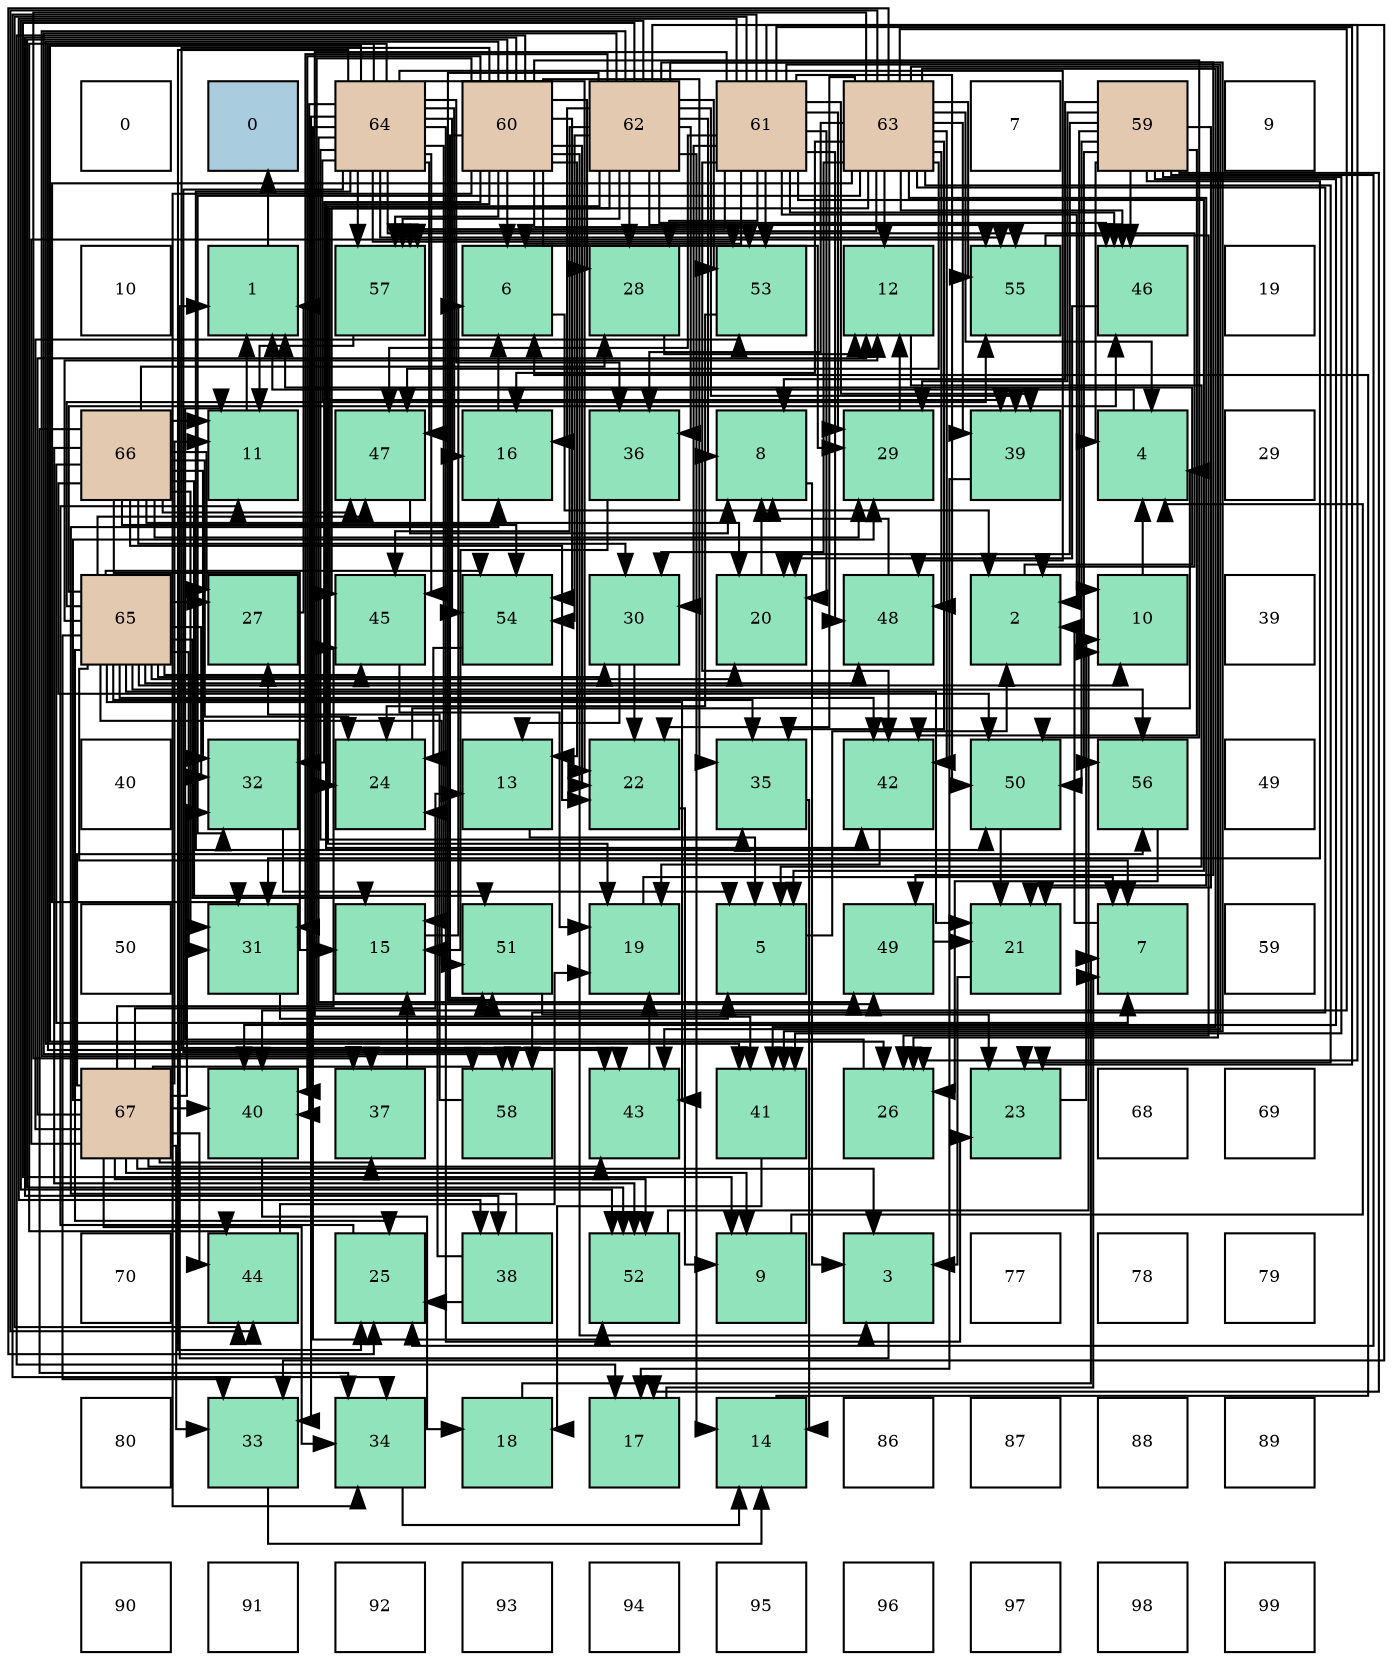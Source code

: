 digraph layout{
 rankdir=TB;
 splines=ortho;
 node [style=filled shape=square fixedsize=true width=0.6];
0[label="0", fontsize=8, fillcolor="#ffffff"];
1[label="0", fontsize=8, fillcolor="#a9ccde"];
2[label="64", fontsize=8, fillcolor="#e3c9af"];
3[label="60", fontsize=8, fillcolor="#e3c9af"];
4[label="62", fontsize=8, fillcolor="#e3c9af"];
5[label="61", fontsize=8, fillcolor="#e3c9af"];
6[label="63", fontsize=8, fillcolor="#e3c9af"];
7[label="7", fontsize=8, fillcolor="#ffffff"];
8[label="59", fontsize=8, fillcolor="#e3c9af"];
9[label="9", fontsize=8, fillcolor="#ffffff"];
10[label="10", fontsize=8, fillcolor="#ffffff"];
11[label="1", fontsize=8, fillcolor="#91e3bb"];
12[label="57", fontsize=8, fillcolor="#91e3bb"];
13[label="6", fontsize=8, fillcolor="#91e3bb"];
14[label="28", fontsize=8, fillcolor="#91e3bb"];
15[label="53", fontsize=8, fillcolor="#91e3bb"];
16[label="12", fontsize=8, fillcolor="#91e3bb"];
17[label="55", fontsize=8, fillcolor="#91e3bb"];
18[label="46", fontsize=8, fillcolor="#91e3bb"];
19[label="19", fontsize=8, fillcolor="#ffffff"];
20[label="66", fontsize=8, fillcolor="#e3c9af"];
21[label="11", fontsize=8, fillcolor="#91e3bb"];
22[label="47", fontsize=8, fillcolor="#91e3bb"];
23[label="16", fontsize=8, fillcolor="#91e3bb"];
24[label="36", fontsize=8, fillcolor="#91e3bb"];
25[label="8", fontsize=8, fillcolor="#91e3bb"];
26[label="29", fontsize=8, fillcolor="#91e3bb"];
27[label="39", fontsize=8, fillcolor="#91e3bb"];
28[label="4", fontsize=8, fillcolor="#91e3bb"];
29[label="29", fontsize=8, fillcolor="#ffffff"];
30[label="65", fontsize=8, fillcolor="#e3c9af"];
31[label="27", fontsize=8, fillcolor="#91e3bb"];
32[label="45", fontsize=8, fillcolor="#91e3bb"];
33[label="54", fontsize=8, fillcolor="#91e3bb"];
34[label="30", fontsize=8, fillcolor="#91e3bb"];
35[label="20", fontsize=8, fillcolor="#91e3bb"];
36[label="48", fontsize=8, fillcolor="#91e3bb"];
37[label="2", fontsize=8, fillcolor="#91e3bb"];
38[label="10", fontsize=8, fillcolor="#91e3bb"];
39[label="39", fontsize=8, fillcolor="#ffffff"];
40[label="40", fontsize=8, fillcolor="#ffffff"];
41[label="32", fontsize=8, fillcolor="#91e3bb"];
42[label="24", fontsize=8, fillcolor="#91e3bb"];
43[label="13", fontsize=8, fillcolor="#91e3bb"];
44[label="22", fontsize=8, fillcolor="#91e3bb"];
45[label="35", fontsize=8, fillcolor="#91e3bb"];
46[label="42", fontsize=8, fillcolor="#91e3bb"];
47[label="50", fontsize=8, fillcolor="#91e3bb"];
48[label="56", fontsize=8, fillcolor="#91e3bb"];
49[label="49", fontsize=8, fillcolor="#ffffff"];
50[label="50", fontsize=8, fillcolor="#ffffff"];
51[label="31", fontsize=8, fillcolor="#91e3bb"];
52[label="15", fontsize=8, fillcolor="#91e3bb"];
53[label="51", fontsize=8, fillcolor="#91e3bb"];
54[label="19", fontsize=8, fillcolor="#91e3bb"];
55[label="5", fontsize=8, fillcolor="#91e3bb"];
56[label="49", fontsize=8, fillcolor="#91e3bb"];
57[label="21", fontsize=8, fillcolor="#91e3bb"];
58[label="7", fontsize=8, fillcolor="#91e3bb"];
59[label="59", fontsize=8, fillcolor="#ffffff"];
60[label="67", fontsize=8, fillcolor="#e3c9af"];
61[label="40", fontsize=8, fillcolor="#91e3bb"];
62[label="37", fontsize=8, fillcolor="#91e3bb"];
63[label="58", fontsize=8, fillcolor="#91e3bb"];
64[label="43", fontsize=8, fillcolor="#91e3bb"];
65[label="41", fontsize=8, fillcolor="#91e3bb"];
66[label="26", fontsize=8, fillcolor="#91e3bb"];
67[label="23", fontsize=8, fillcolor="#91e3bb"];
68[label="68", fontsize=8, fillcolor="#ffffff"];
69[label="69", fontsize=8, fillcolor="#ffffff"];
70[label="70", fontsize=8, fillcolor="#ffffff"];
71[label="44", fontsize=8, fillcolor="#91e3bb"];
72[label="25", fontsize=8, fillcolor="#91e3bb"];
73[label="38", fontsize=8, fillcolor="#91e3bb"];
74[label="52", fontsize=8, fillcolor="#91e3bb"];
75[label="9", fontsize=8, fillcolor="#91e3bb"];
76[label="3", fontsize=8, fillcolor="#91e3bb"];
77[label="77", fontsize=8, fillcolor="#ffffff"];
78[label="78", fontsize=8, fillcolor="#ffffff"];
79[label="79", fontsize=8, fillcolor="#ffffff"];
80[label="80", fontsize=8, fillcolor="#ffffff"];
81[label="33", fontsize=8, fillcolor="#91e3bb"];
82[label="34", fontsize=8, fillcolor="#91e3bb"];
83[label="18", fontsize=8, fillcolor="#91e3bb"];
84[label="17", fontsize=8, fillcolor="#91e3bb"];
85[label="14", fontsize=8, fillcolor="#91e3bb"];
86[label="86", fontsize=8, fillcolor="#ffffff"];
87[label="87", fontsize=8, fillcolor="#ffffff"];
88[label="88", fontsize=8, fillcolor="#ffffff"];
89[label="89", fontsize=8, fillcolor="#ffffff"];
90[label="90", fontsize=8, fillcolor="#ffffff"];
91[label="91", fontsize=8, fillcolor="#ffffff"];
92[label="92", fontsize=8, fillcolor="#ffffff"];
93[label="93", fontsize=8, fillcolor="#ffffff"];
94[label="94", fontsize=8, fillcolor="#ffffff"];
95[label="95", fontsize=8, fillcolor="#ffffff"];
96[label="96", fontsize=8, fillcolor="#ffffff"];
97[label="97", fontsize=8, fillcolor="#ffffff"];
98[label="98", fontsize=8, fillcolor="#ffffff"];
99[label="99", fontsize=8, fillcolor="#ffffff"];
edge [constraint=false, style=vis];11 -> 1;
37 -> 11;
76 -> 11;
28 -> 11;
55 -> 37;
13 -> 37;
58 -> 37;
25 -> 76;
75 -> 28;
38 -> 28;
21 -> 11;
16 -> 55;
43 -> 55;
85 -> 13;
52 -> 13;
23 -> 13;
84 -> 58;
83 -> 58;
54 -> 58;
35 -> 25;
57 -> 76;
44 -> 75;
67 -> 38;
42 -> 28;
72 -> 21;
66 -> 21;
31 -> 11;
14 -> 16;
26 -> 16;
34 -> 43;
34 -> 44;
51 -> 55;
41 -> 55;
81 -> 85;
82 -> 85;
45 -> 85;
24 -> 52;
62 -> 52;
73 -> 23;
73 -> 42;
73 -> 72;
27 -> 84;
61 -> 83;
65 -> 83;
46 -> 54;
64 -> 54;
71 -> 54;
32 -> 54;
18 -> 35;
22 -> 25;
36 -> 25;
56 -> 57;
47 -> 57;
53 -> 67;
74 -> 38;
15 -> 42;
33 -> 42;
17 -> 66;
48 -> 66;
12 -> 21;
63 -> 31;
8 -> 37;
8 -> 28;
8 -> 25;
8 -> 84;
8 -> 35;
8 -> 57;
8 -> 72;
8 -> 26;
8 -> 51;
8 -> 61;
8 -> 65;
8 -> 46;
8 -> 18;
8 -> 47;
8 -> 48;
3 -> 76;
3 -> 13;
3 -> 43;
3 -> 84;
3 -> 44;
3 -> 14;
3 -> 26;
3 -> 41;
3 -> 82;
3 -> 45;
3 -> 73;
3 -> 61;
3 -> 65;
3 -> 46;
3 -> 64;
3 -> 56;
3 -> 47;
3 -> 53;
3 -> 74;
3 -> 15;
3 -> 33;
3 -> 12;
5 -> 55;
5 -> 13;
5 -> 38;
5 -> 35;
5 -> 67;
5 -> 14;
5 -> 26;
5 -> 34;
5 -> 81;
5 -> 82;
5 -> 73;
5 -> 27;
5 -> 65;
5 -> 46;
5 -> 64;
5 -> 71;
5 -> 18;
5 -> 22;
5 -> 36;
5 -> 47;
5 -> 15;
5 -> 12;
4 -> 25;
4 -> 75;
4 -> 85;
4 -> 23;
4 -> 54;
4 -> 42;
4 -> 66;
4 -> 14;
4 -> 51;
4 -> 24;
4 -> 62;
4 -> 27;
4 -> 65;
4 -> 32;
4 -> 18;
4 -> 56;
4 -> 53;
4 -> 74;
4 -> 15;
4 -> 33;
4 -> 17;
4 -> 12;
4 -> 63;
6 -> 28;
6 -> 16;
6 -> 23;
6 -> 57;
6 -> 44;
6 -> 67;
6 -> 72;
6 -> 66;
6 -> 34;
6 -> 51;
6 -> 41;
6 -> 45;
6 -> 24;
6 -> 62;
6 -> 27;
6 -> 61;
6 -> 65;
6 -> 46;
6 -> 71;
6 -> 32;
6 -> 18;
6 -> 22;
6 -> 36;
6 -> 17;
6 -> 12;
6 -> 63;
2 -> 37;
2 -> 52;
2 -> 23;
2 -> 44;
2 -> 67;
2 -> 72;
2 -> 66;
2 -> 81;
2 -> 45;
2 -> 24;
2 -> 27;
2 -> 61;
2 -> 64;
2 -> 71;
2 -> 32;
2 -> 22;
2 -> 36;
2 -> 56;
2 -> 47;
2 -> 74;
2 -> 15;
2 -> 33;
2 -> 17;
2 -> 12;
2 -> 63;
30 -> 58;
30 -> 38;
30 -> 16;
30 -> 52;
30 -> 35;
30 -> 57;
30 -> 72;
30 -> 31;
30 -> 34;
30 -> 51;
30 -> 41;
30 -> 81;
30 -> 45;
30 -> 46;
30 -> 64;
30 -> 32;
30 -> 18;
30 -> 22;
30 -> 36;
30 -> 53;
30 -> 33;
30 -> 17;
30 -> 48;
20 -> 58;
20 -> 21;
20 -> 52;
20 -> 35;
20 -> 44;
20 -> 42;
20 -> 31;
20 -> 14;
20 -> 26;
20 -> 34;
20 -> 51;
20 -> 41;
20 -> 82;
20 -> 22;
20 -> 47;
20 -> 53;
20 -> 74;
20 -> 33;
60 -> 76;
60 -> 75;
60 -> 21;
60 -> 16;
60 -> 43;
60 -> 26;
60 -> 41;
60 -> 81;
60 -> 82;
60 -> 62;
60 -> 61;
60 -> 64;
60 -> 71;
60 -> 32;
60 -> 74;
60 -> 15;
60 -> 17;
60 -> 48;
60 -> 63;
edge [constraint=true, style=invis];
0 -> 10 -> 20 -> 30 -> 40 -> 50 -> 60 -> 70 -> 80 -> 90;
1 -> 11 -> 21 -> 31 -> 41 -> 51 -> 61 -> 71 -> 81 -> 91;
2 -> 12 -> 22 -> 32 -> 42 -> 52 -> 62 -> 72 -> 82 -> 92;
3 -> 13 -> 23 -> 33 -> 43 -> 53 -> 63 -> 73 -> 83 -> 93;
4 -> 14 -> 24 -> 34 -> 44 -> 54 -> 64 -> 74 -> 84 -> 94;
5 -> 15 -> 25 -> 35 -> 45 -> 55 -> 65 -> 75 -> 85 -> 95;
6 -> 16 -> 26 -> 36 -> 46 -> 56 -> 66 -> 76 -> 86 -> 96;
7 -> 17 -> 27 -> 37 -> 47 -> 57 -> 67 -> 77 -> 87 -> 97;
8 -> 18 -> 28 -> 38 -> 48 -> 58 -> 68 -> 78 -> 88 -> 98;
9 -> 19 -> 29 -> 39 -> 49 -> 59 -> 69 -> 79 -> 89 -> 99;
rank = same {0 -> 1 -> 2 -> 3 -> 4 -> 5 -> 6 -> 7 -> 8 -> 9};
rank = same {10 -> 11 -> 12 -> 13 -> 14 -> 15 -> 16 -> 17 -> 18 -> 19};
rank = same {20 -> 21 -> 22 -> 23 -> 24 -> 25 -> 26 -> 27 -> 28 -> 29};
rank = same {30 -> 31 -> 32 -> 33 -> 34 -> 35 -> 36 -> 37 -> 38 -> 39};
rank = same {40 -> 41 -> 42 -> 43 -> 44 -> 45 -> 46 -> 47 -> 48 -> 49};
rank = same {50 -> 51 -> 52 -> 53 -> 54 -> 55 -> 56 -> 57 -> 58 -> 59};
rank = same {60 -> 61 -> 62 -> 63 -> 64 -> 65 -> 66 -> 67 -> 68 -> 69};
rank = same {70 -> 71 -> 72 -> 73 -> 74 -> 75 -> 76 -> 77 -> 78 -> 79};
rank = same {80 -> 81 -> 82 -> 83 -> 84 -> 85 -> 86 -> 87 -> 88 -> 89};
rank = same {90 -> 91 -> 92 -> 93 -> 94 -> 95 -> 96 -> 97 -> 98 -> 99};
}